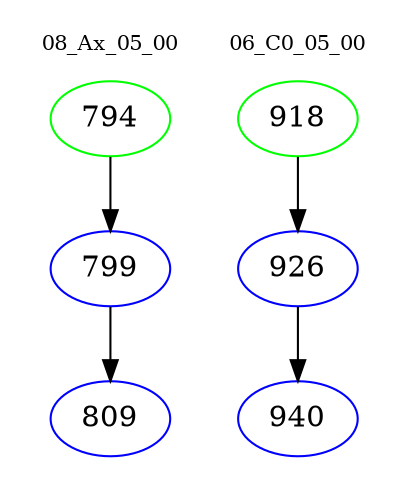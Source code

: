 digraph{
subgraph cluster_0 {
color = white
label = "08_Ax_05_00";
fontsize=10;
T0_794 [label="794", color="green"]
T0_794 -> T0_799 [color="black"]
T0_799 [label="799", color="blue"]
T0_799 -> T0_809 [color="black"]
T0_809 [label="809", color="blue"]
}
subgraph cluster_1 {
color = white
label = "06_C0_05_00";
fontsize=10;
T1_918 [label="918", color="green"]
T1_918 -> T1_926 [color="black"]
T1_926 [label="926", color="blue"]
T1_926 -> T1_940 [color="black"]
T1_940 [label="940", color="blue"]
}
}
